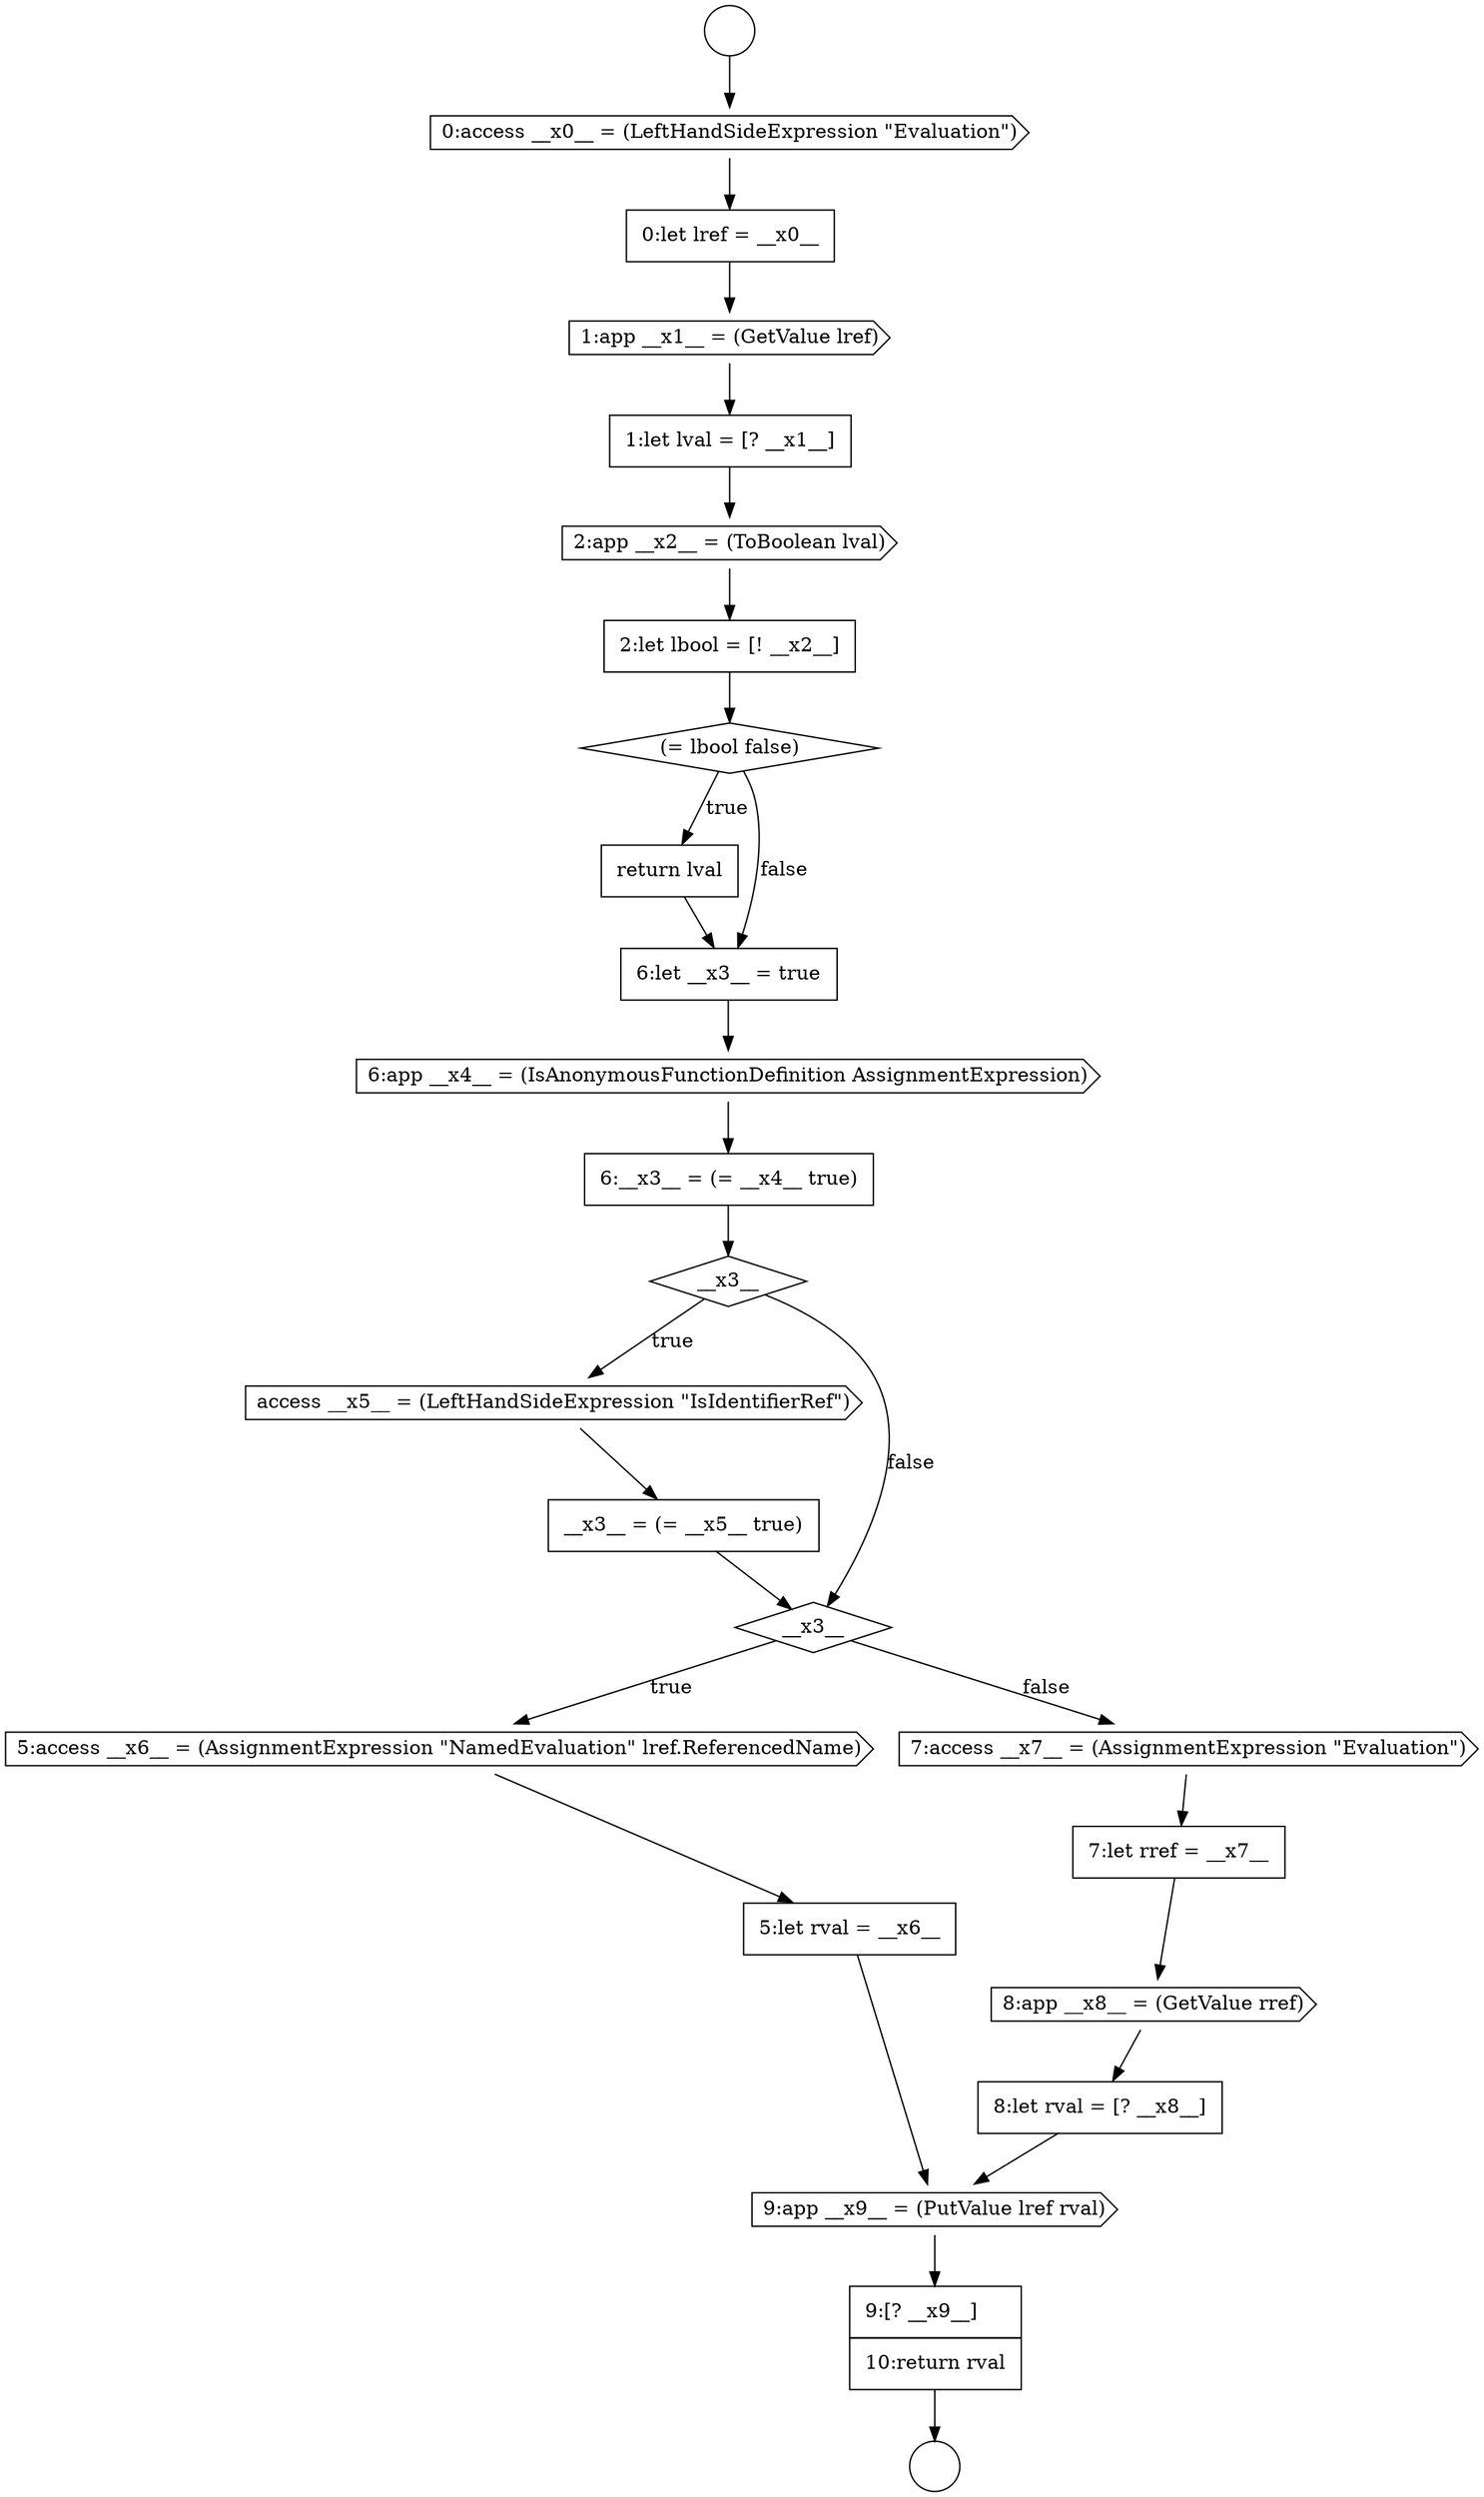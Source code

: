 digraph {
  node5614 [shape=none, margin=0, label=<<font color="black">
    <table border="0" cellborder="1" cellspacing="0" cellpadding="10">
      <tr><td align="left">7:let rref = __x7__</td></tr>
    </table>
  </font>> color="black" fillcolor="white" style=filled]
  node5597 [shape=none, margin=0, label=<<font color="black">
    <table border="0" cellborder="1" cellspacing="0" cellpadding="10">
      <tr><td align="left">0:let lref = __x0__</td></tr>
    </table>
  </font>> color="black" fillcolor="white" style=filled]
  node5603 [shape=none, margin=0, label=<<font color="black">
    <table border="0" cellborder="1" cellspacing="0" cellpadding="10">
      <tr><td align="left">return lval</td></tr>
    </table>
  </font>> color="black" fillcolor="white" style=filled]
  node5612 [shape=none, margin=0, label=<<font color="black">
    <table border="0" cellborder="1" cellspacing="0" cellpadding="10">
      <tr><td align="left">5:let rval = __x6__</td></tr>
    </table>
  </font>> color="black" fillcolor="white" style=filled]
  node5595 [shape=circle label=" " color="black" fillcolor="white" style=filled]
  node5599 [shape=none, margin=0, label=<<font color="black">
    <table border="0" cellborder="1" cellspacing="0" cellpadding="10">
      <tr><td align="left">1:let lval = [? __x1__]</td></tr>
    </table>
  </font>> color="black" fillcolor="white" style=filled]
  node5600 [shape=cds, label=<<font color="black">2:app __x2__ = (ToBoolean lval)</font>> color="black" fillcolor="white" style=filled]
  node5618 [shape=none, margin=0, label=<<font color="black">
    <table border="0" cellborder="1" cellspacing="0" cellpadding="10">
      <tr><td align="left">9:[? __x9__]</td></tr>
      <tr><td align="left">10:return rval</td></tr>
    </table>
  </font>> color="black" fillcolor="white" style=filled]
  node5605 [shape=cds, label=<<font color="black">6:app __x4__ = (IsAnonymousFunctionDefinition AssignmentExpression)</font>> color="black" fillcolor="white" style=filled]
  node5604 [shape=none, margin=0, label=<<font color="black">
    <table border="0" cellborder="1" cellspacing="0" cellpadding="10">
      <tr><td align="left">6:let __x3__ = true</td></tr>
    </table>
  </font>> color="black" fillcolor="white" style=filled]
  node5617 [shape=cds, label=<<font color="black">9:app __x9__ = (PutValue lref rval)</font>> color="black" fillcolor="white" style=filled]
  node5611 [shape=cds, label=<<font color="black">5:access __x6__ = (AssignmentExpression &quot;NamedEvaluation&quot; lref.ReferencedName)</font>> color="black" fillcolor="white" style=filled]
  node5594 [shape=circle label=" " color="black" fillcolor="white" style=filled]
  node5609 [shape=none, margin=0, label=<<font color="black">
    <table border="0" cellborder="1" cellspacing="0" cellpadding="10">
      <tr><td align="left">__x3__ = (= __x5__ true)</td></tr>
    </table>
  </font>> color="black" fillcolor="white" style=filled]
  node5615 [shape=cds, label=<<font color="black">8:app __x8__ = (GetValue rref)</font>> color="black" fillcolor="white" style=filled]
  node5608 [shape=cds, label=<<font color="black">access __x5__ = (LeftHandSideExpression &quot;IsIdentifierRef&quot;)</font>> color="black" fillcolor="white" style=filled]
  node5598 [shape=cds, label=<<font color="black">1:app __x1__ = (GetValue lref)</font>> color="black" fillcolor="white" style=filled]
  node5610 [shape=diamond, label=<<font color="black">__x3__</font>> color="black" fillcolor="white" style=filled]
  node5616 [shape=none, margin=0, label=<<font color="black">
    <table border="0" cellborder="1" cellspacing="0" cellpadding="10">
      <tr><td align="left">8:let rval = [? __x8__]</td></tr>
    </table>
  </font>> color="black" fillcolor="white" style=filled]
  node5607 [shape=diamond, label=<<font color="black">__x3__</font>> color="black" fillcolor="white" style=filled]
  node5602 [shape=diamond, label=<<font color="black">(= lbool false)</font>> color="black" fillcolor="white" style=filled]
  node5613 [shape=cds, label=<<font color="black">7:access __x7__ = (AssignmentExpression &quot;Evaluation&quot;)</font>> color="black" fillcolor="white" style=filled]
  node5596 [shape=cds, label=<<font color="black">0:access __x0__ = (LeftHandSideExpression &quot;Evaluation&quot;)</font>> color="black" fillcolor="white" style=filled]
  node5606 [shape=none, margin=0, label=<<font color="black">
    <table border="0" cellborder="1" cellspacing="0" cellpadding="10">
      <tr><td align="left">6:__x3__ = (= __x4__ true)</td></tr>
    </table>
  </font>> color="black" fillcolor="white" style=filled]
  node5601 [shape=none, margin=0, label=<<font color="black">
    <table border="0" cellborder="1" cellspacing="0" cellpadding="10">
      <tr><td align="left">2:let lbool = [! __x2__]</td></tr>
    </table>
  </font>> color="black" fillcolor="white" style=filled]
  node5609 -> node5610 [ color="black"]
  node5594 -> node5596 [ color="black"]
  node5612 -> node5617 [ color="black"]
  node5606 -> node5607 [ color="black"]
  node5617 -> node5618 [ color="black"]
  node5599 -> node5600 [ color="black"]
  node5608 -> node5609 [ color="black"]
  node5610 -> node5611 [label=<<font color="black">true</font>> color="black"]
  node5610 -> node5613 [label=<<font color="black">false</font>> color="black"]
  node5604 -> node5605 [ color="black"]
  node5600 -> node5601 [ color="black"]
  node5596 -> node5597 [ color="black"]
  node5611 -> node5612 [ color="black"]
  node5598 -> node5599 [ color="black"]
  node5603 -> node5604 [ color="black"]
  node5605 -> node5606 [ color="black"]
  node5602 -> node5603 [label=<<font color="black">true</font>> color="black"]
  node5602 -> node5604 [label=<<font color="black">false</font>> color="black"]
  node5616 -> node5617 [ color="black"]
  node5601 -> node5602 [ color="black"]
  node5597 -> node5598 [ color="black"]
  node5614 -> node5615 [ color="black"]
  node5618 -> node5595 [ color="black"]
  node5615 -> node5616 [ color="black"]
  node5607 -> node5608 [label=<<font color="black">true</font>> color="black"]
  node5607 -> node5610 [label=<<font color="black">false</font>> color="black"]
  node5613 -> node5614 [ color="black"]
}
